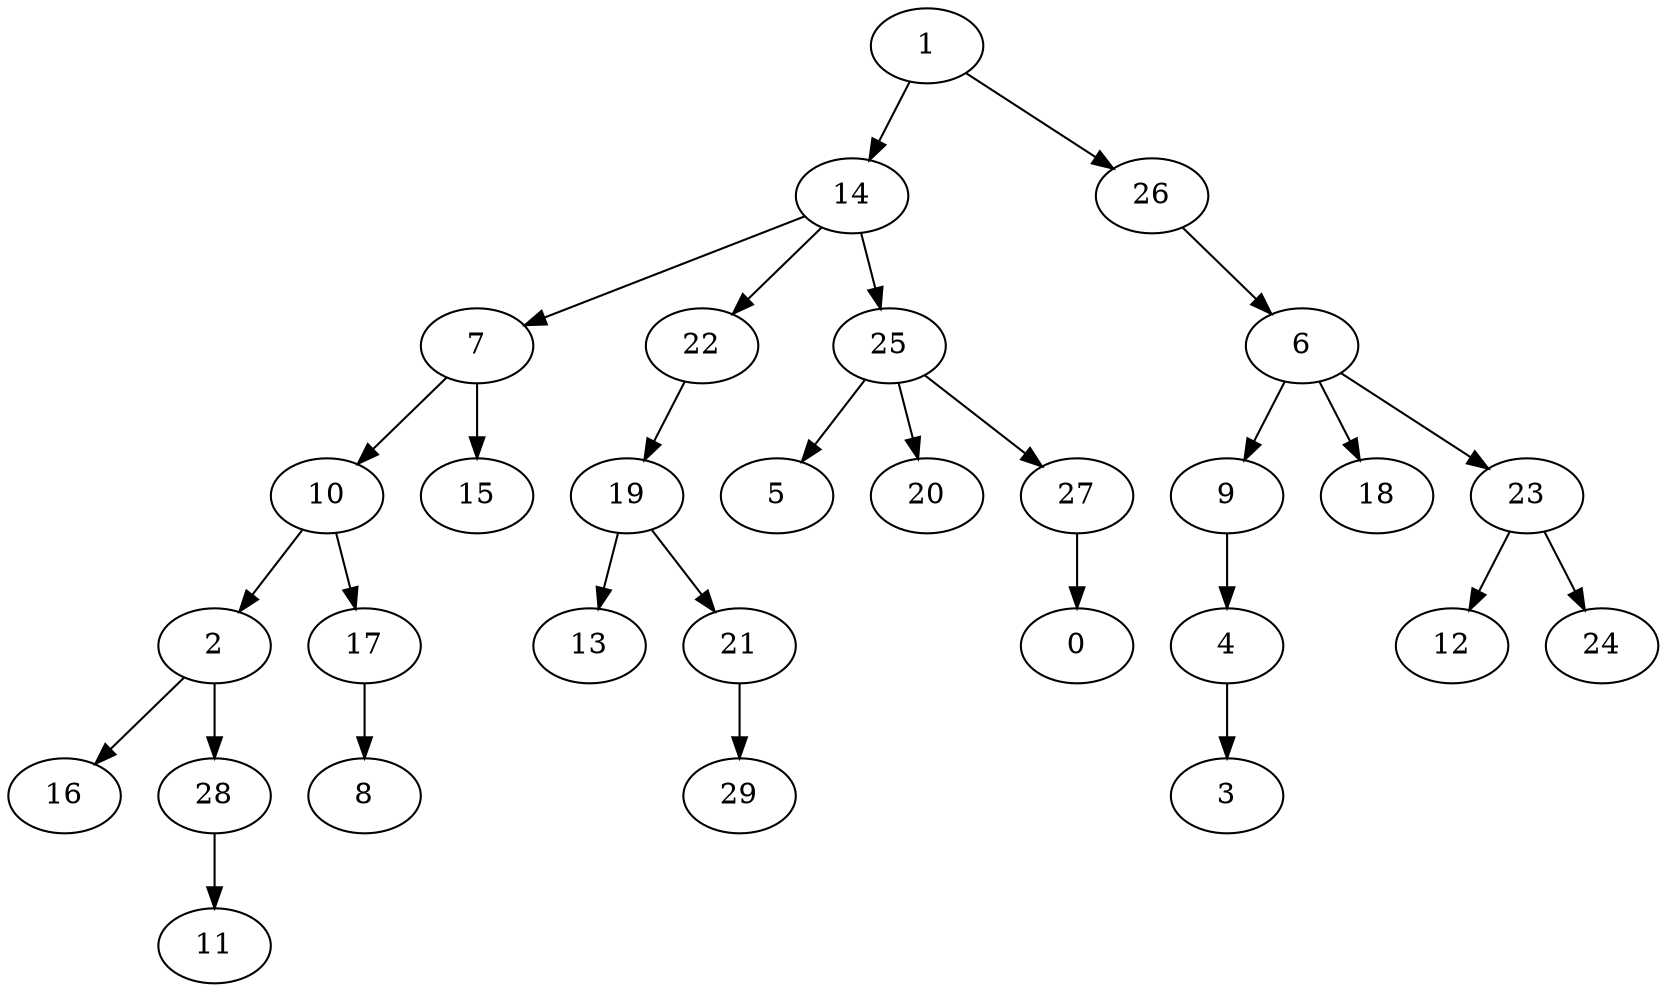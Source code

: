 digraph {
  1 -> 14;
  1 -> 26;
  14 -> 7;
  14 -> 22;
  14 -> 25;
  26 -> 6;
  7 -> 10;
  7 -> 15;
  22 -> 19;
  25 -> 5;
  25 -> 20;
  25 -> 27;
  6 -> 9;
  6 -> 18;
  6 -> 23;
  10 -> 2;
  10 -> 17;
  19 -> 13;
  19 -> 21;
  27 -> 0;
  9 -> 4;
  23 -> 12;
  23 -> 24;
  2 -> 16;
  2 -> 28;
  17 -> 8;
  21 -> 29;
  4 -> 3;
  28 -> 11;
}